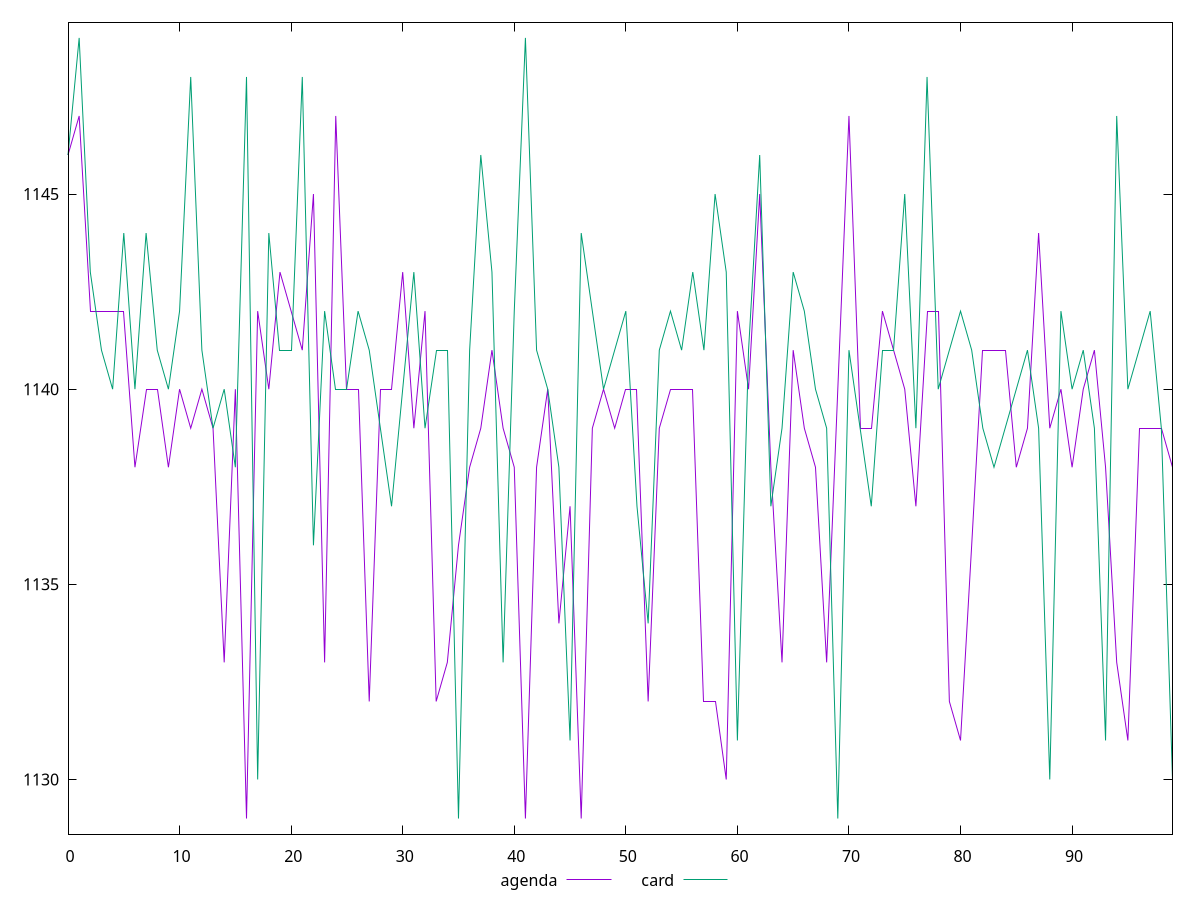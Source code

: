 reset

$agenda <<EOF
0 1146
1 1147
2 1142
3 1142
4 1142
5 1142
6 1138
7 1140
8 1140
9 1138
10 1140
11 1139
12 1140
13 1139
14 1133
15 1140
16 1129
17 1142
18 1140
19 1143
20 1142
21 1141
22 1145
23 1133
24 1147
25 1140
26 1140
27 1132
28 1140
29 1140
30 1143
31 1139
32 1142
33 1132
34 1133
35 1136
36 1138
37 1139
38 1141
39 1139
40 1138
41 1129
42 1138
43 1140
44 1134
45 1137
46 1129
47 1139
48 1140
49 1139
50 1140
51 1140
52 1132
53 1139
54 1140
55 1140
56 1140
57 1132
58 1132
59 1130
60 1142
61 1140
62 1145
63 1138
64 1133
65 1141
66 1139
67 1138
68 1133
69 1140
70 1147
71 1139
72 1139
73 1142
74 1141
75 1140
76 1137
77 1142
78 1142
79 1132
80 1131
81 1136
82 1141
83 1141
84 1141
85 1138
86 1139
87 1144
88 1139
89 1140
90 1138
91 1140
92 1141
93 1138
94 1133
95 1131
96 1139
97 1139
98 1139
99 1138
EOF

$card <<EOF
0 1146
1 1149
2 1143
3 1141
4 1140
5 1144
6 1140
7 1144
8 1141
9 1140
10 1142
11 1148
12 1141
13 1139
14 1140
15 1138
16 1148
17 1130
18 1144
19 1141
20 1141
21 1148
22 1136
23 1142
24 1140
25 1140
26 1142
27 1141
28 1139
29 1137
30 1140
31 1143
32 1139
33 1141
34 1141
35 1129
36 1141
37 1146
38 1143
39 1133
40 1142
41 1149
42 1141
43 1140
44 1138
45 1131
46 1144
47 1142
48 1140
49 1141
50 1142
51 1137
52 1134
53 1141
54 1142
55 1141
56 1143
57 1141
58 1145
59 1143
60 1131
61 1141
62 1146
63 1137
64 1139
65 1143
66 1142
67 1140
68 1139
69 1129
70 1141
71 1139
72 1137
73 1141
74 1141
75 1145
76 1139
77 1148
78 1140
79 1141
80 1142
81 1141
82 1139
83 1138
84 1139
85 1140
86 1141
87 1139
88 1130
89 1142
90 1140
91 1141
92 1139
93 1131
94 1147
95 1140
96 1141
97 1142
98 1139
99 1130
EOF

set key outside below
set xrange [0:99]
set yrange [1128.6:1149.4]
set trange [1128.6:1149.4]
set terminal svg size 640, 520 enhanced background rgb 'white'
set output "reports/report_00031_2021-02-24T23-18-18.084Z/uses-rel-preload/comparison/line/1_vs_2.svg"

plot $agenda title "agenda" with line, \
     $card title "card" with line

reset
